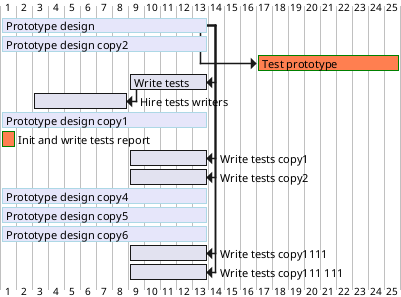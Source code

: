 @startgantt
'https://plantuml.com/gantt-diagram

[Prototype design] lasts 13 days and is colored in Lavender/LightBlue
[Prototype design copy2] lasts 13 days and is colored in Lavender/LightBlue
[Test prototype] lasts 9 days and is colored in Coral/Green and starts 3 days after [Prototype design]'s end
[Write tests] lasts 5 days and ends at [Prototype design]'s end
[Hire tests writers] lasts 6 days and ends at [Write tests]'s start
[Prototype design copy1] lasts 13 days and is colored in Lavender/LightBlue
[Init and write tests report] is colored in Coral/Green
'[Init and write tests report] starts 1 day before [Test prototype]'s start and ends at [Test prototype]'s end
[Write tests copy1] lasts 5 days and ends at [Prototype design]'s end
[Write tests copy2] lasts 5 days and ends at [Prototype design]'s end
[Prototype design copy4] lasts 13 days and is colored in Lavender/LightBlue
[Prototype design copy5] lasts 13 days and is colored in Lavender/LightBlue
[Prototype design copy6] lasts 13 days and is colored in Lavender/LightBlue
[Write tests copy1111] lasts 5 days and ends at [Prototype design]'s end
[Write tests copy111 111] lasts 5 days and ends at [Prototype design]'s end
@endgantt